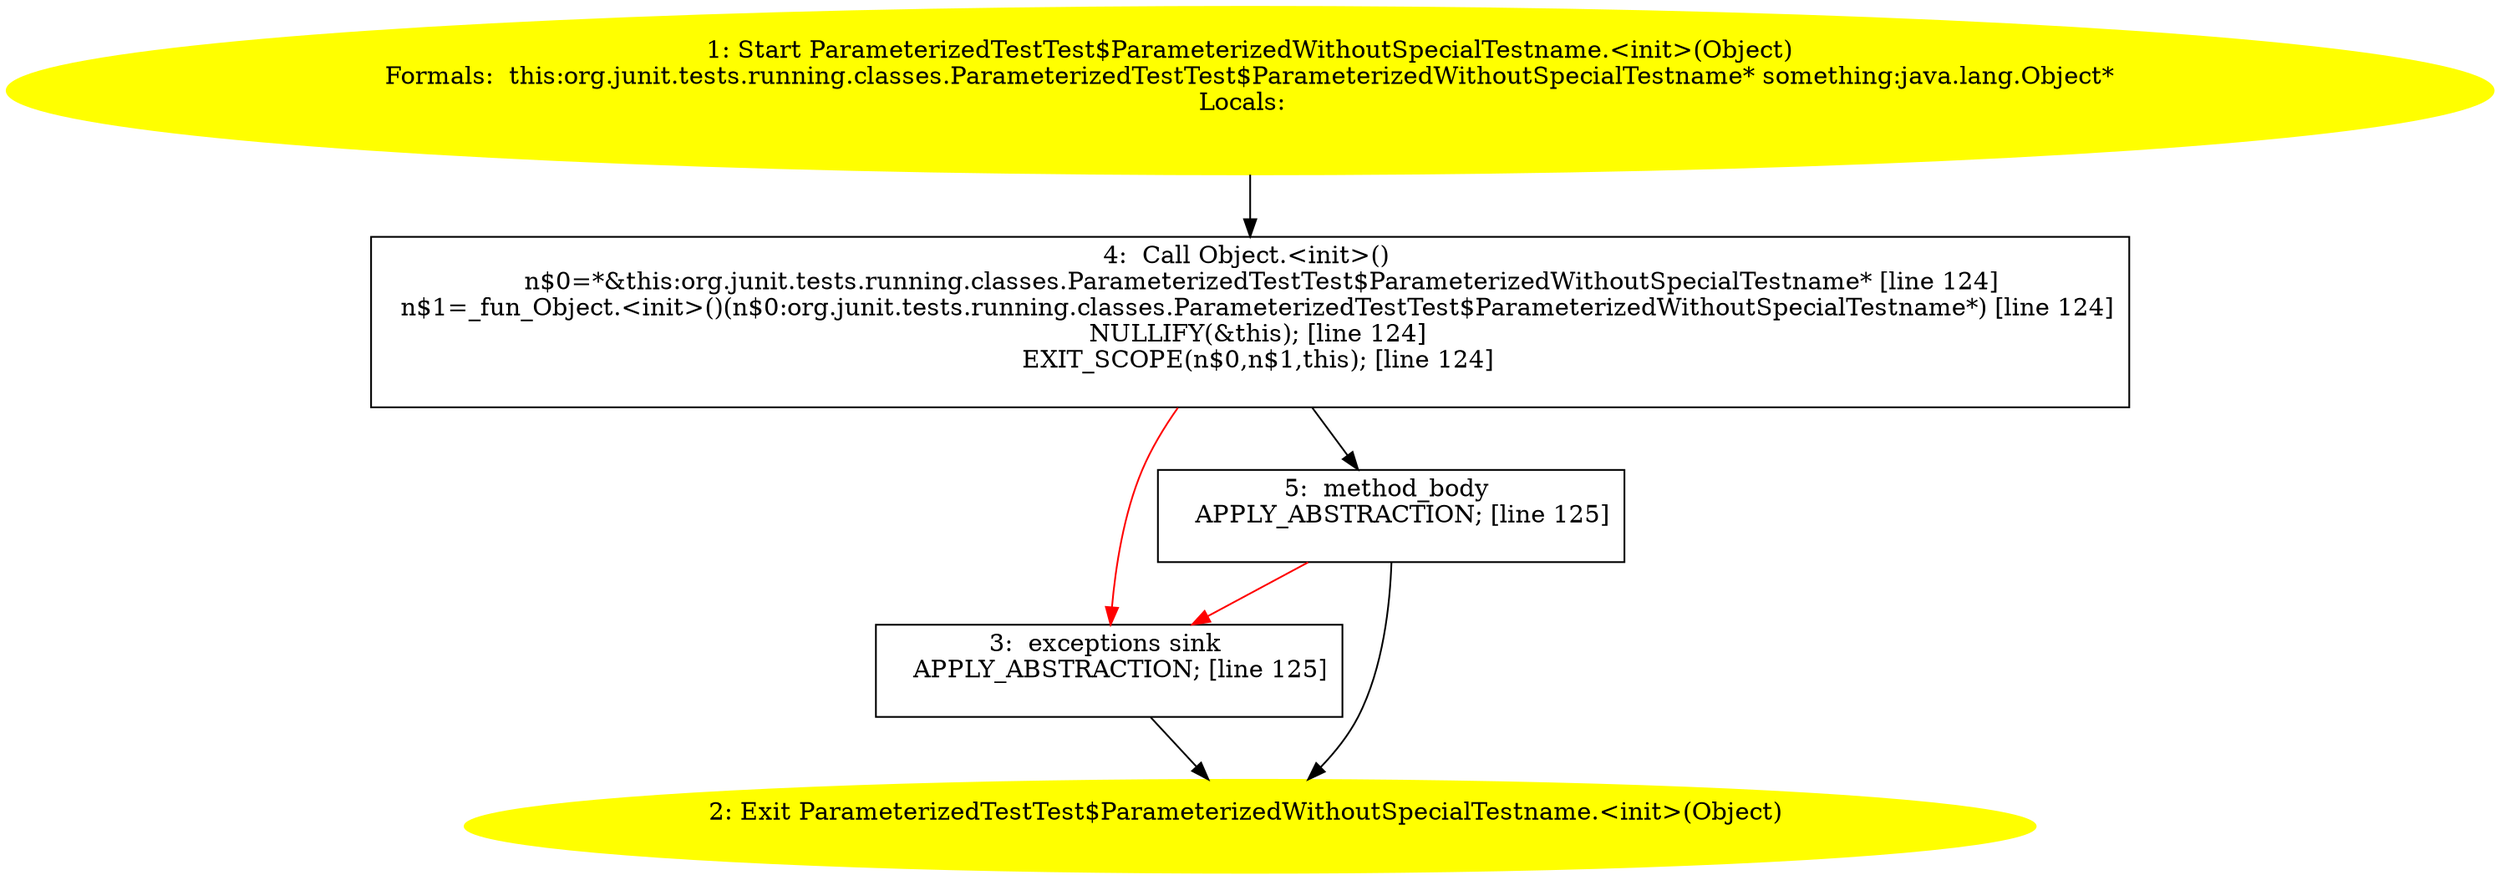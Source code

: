 /* @generated */
digraph cfg {
"org.junit.tests.running.classes.ParameterizedTestTest$ParameterizedWithoutSpecialTestname.<init>(jav.a4c39e9b1d0735e718490dc789416c80_1" [label="1: Start ParameterizedTestTest$ParameterizedWithoutSpecialTestname.<init>(Object)\nFormals:  this:org.junit.tests.running.classes.ParameterizedTestTest$ParameterizedWithoutSpecialTestname* something:java.lang.Object*\nLocals:  \n  " color=yellow style=filled]
	

	 "org.junit.tests.running.classes.ParameterizedTestTest$ParameterizedWithoutSpecialTestname.<init>(jav.a4c39e9b1d0735e718490dc789416c80_1" -> "org.junit.tests.running.classes.ParameterizedTestTest$ParameterizedWithoutSpecialTestname.<init>(jav.a4c39e9b1d0735e718490dc789416c80_4" ;
"org.junit.tests.running.classes.ParameterizedTestTest$ParameterizedWithoutSpecialTestname.<init>(jav.a4c39e9b1d0735e718490dc789416c80_2" [label="2: Exit ParameterizedTestTest$ParameterizedWithoutSpecialTestname.<init>(Object) \n  " color=yellow style=filled]
	

"org.junit.tests.running.classes.ParameterizedTestTest$ParameterizedWithoutSpecialTestname.<init>(jav.a4c39e9b1d0735e718490dc789416c80_3" [label="3:  exceptions sink \n   APPLY_ABSTRACTION; [line 125]\n " shape="box"]
	

	 "org.junit.tests.running.classes.ParameterizedTestTest$ParameterizedWithoutSpecialTestname.<init>(jav.a4c39e9b1d0735e718490dc789416c80_3" -> "org.junit.tests.running.classes.ParameterizedTestTest$ParameterizedWithoutSpecialTestname.<init>(jav.a4c39e9b1d0735e718490dc789416c80_2" ;
"org.junit.tests.running.classes.ParameterizedTestTest$ParameterizedWithoutSpecialTestname.<init>(jav.a4c39e9b1d0735e718490dc789416c80_4" [label="4:  Call Object.<init>() \n   n$0=*&this:org.junit.tests.running.classes.ParameterizedTestTest$ParameterizedWithoutSpecialTestname* [line 124]\n  n$1=_fun_Object.<init>()(n$0:org.junit.tests.running.classes.ParameterizedTestTest$ParameterizedWithoutSpecialTestname*) [line 124]\n  NULLIFY(&this); [line 124]\n  EXIT_SCOPE(n$0,n$1,this); [line 124]\n " shape="box"]
	

	 "org.junit.tests.running.classes.ParameterizedTestTest$ParameterizedWithoutSpecialTestname.<init>(jav.a4c39e9b1d0735e718490dc789416c80_4" -> "org.junit.tests.running.classes.ParameterizedTestTest$ParameterizedWithoutSpecialTestname.<init>(jav.a4c39e9b1d0735e718490dc789416c80_5" ;
	 "org.junit.tests.running.classes.ParameterizedTestTest$ParameterizedWithoutSpecialTestname.<init>(jav.a4c39e9b1d0735e718490dc789416c80_4" -> "org.junit.tests.running.classes.ParameterizedTestTest$ParameterizedWithoutSpecialTestname.<init>(jav.a4c39e9b1d0735e718490dc789416c80_3" [color="red" ];
"org.junit.tests.running.classes.ParameterizedTestTest$ParameterizedWithoutSpecialTestname.<init>(jav.a4c39e9b1d0735e718490dc789416c80_5" [label="5:  method_body \n   APPLY_ABSTRACTION; [line 125]\n " shape="box"]
	

	 "org.junit.tests.running.classes.ParameterizedTestTest$ParameterizedWithoutSpecialTestname.<init>(jav.a4c39e9b1d0735e718490dc789416c80_5" -> "org.junit.tests.running.classes.ParameterizedTestTest$ParameterizedWithoutSpecialTestname.<init>(jav.a4c39e9b1d0735e718490dc789416c80_2" ;
	 "org.junit.tests.running.classes.ParameterizedTestTest$ParameterizedWithoutSpecialTestname.<init>(jav.a4c39e9b1d0735e718490dc789416c80_5" -> "org.junit.tests.running.classes.ParameterizedTestTest$ParameterizedWithoutSpecialTestname.<init>(jav.a4c39e9b1d0735e718490dc789416c80_3" [color="red" ];
}
